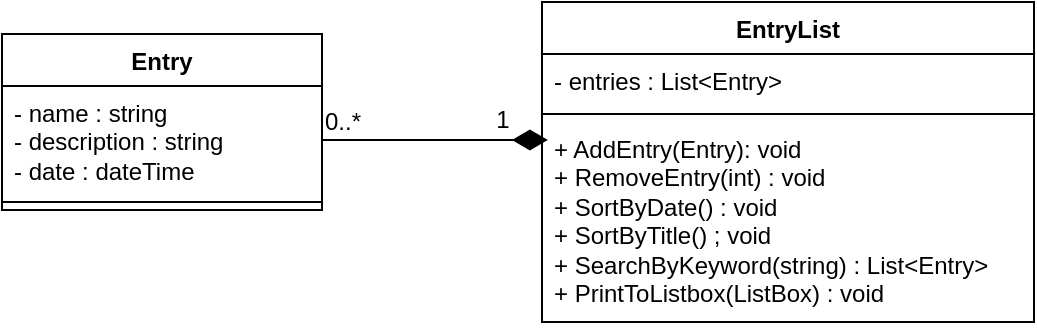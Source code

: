 <mxfile version="24.5.5" type="device">
  <diagram name="Страница — 1" id="KRx0mhYaBKuCpqBMLXbs">
    <mxGraphModel dx="880" dy="434" grid="1" gridSize="10" guides="1" tooltips="1" connect="1" arrows="1" fold="1" page="1" pageScale="1" pageWidth="827" pageHeight="1169" math="0" shadow="0">
      <root>
        <mxCell id="0" />
        <mxCell id="1" parent="0" />
        <mxCell id="VE2aZfS_RHy6uJ_txpmV-1" value="Entry" style="swimlane;fontStyle=1;align=center;verticalAlign=top;childLayout=stackLayout;horizontal=1;startSize=26;horizontalStack=0;resizeParent=1;resizeParentMax=0;resizeLast=0;collapsible=1;marginBottom=0;whiteSpace=wrap;html=1;" vertex="1" parent="1">
          <mxGeometry x="80" y="150" width="160" height="88" as="geometry" />
        </mxCell>
        <mxCell id="VE2aZfS_RHy6uJ_txpmV-2" value="- name : string&lt;div&gt;- description : string&lt;/div&gt;&lt;div&gt;- date : dateTime&lt;/div&gt;" style="text;strokeColor=none;fillColor=none;align=left;verticalAlign=top;spacingLeft=4;spacingRight=4;overflow=hidden;rotatable=0;points=[[0,0.5],[1,0.5]];portConstraint=eastwest;whiteSpace=wrap;html=1;" vertex="1" parent="VE2aZfS_RHy6uJ_txpmV-1">
          <mxGeometry y="26" width="160" height="54" as="geometry" />
        </mxCell>
        <mxCell id="VE2aZfS_RHy6uJ_txpmV-3" value="" style="line;strokeWidth=1;fillColor=none;align=left;verticalAlign=middle;spacingTop=-1;spacingLeft=3;spacingRight=3;rotatable=0;labelPosition=right;points=[];portConstraint=eastwest;strokeColor=inherit;" vertex="1" parent="VE2aZfS_RHy6uJ_txpmV-1">
          <mxGeometry y="80" width="160" height="8" as="geometry" />
        </mxCell>
        <mxCell id="VE2aZfS_RHy6uJ_txpmV-5" value="EntryList" style="swimlane;fontStyle=1;align=center;verticalAlign=top;childLayout=stackLayout;horizontal=1;startSize=26;horizontalStack=0;resizeParent=1;resizeParentMax=0;resizeLast=0;collapsible=1;marginBottom=0;whiteSpace=wrap;html=1;" vertex="1" parent="1">
          <mxGeometry x="350" y="134" width="246" height="160" as="geometry" />
        </mxCell>
        <mxCell id="VE2aZfS_RHy6uJ_txpmV-6" value="- entries :&amp;nbsp;List&amp;lt;Entry&amp;gt;" style="text;strokeColor=none;fillColor=none;align=left;verticalAlign=top;spacingLeft=4;spacingRight=4;overflow=hidden;rotatable=0;points=[[0,0.5],[1,0.5]];portConstraint=eastwest;whiteSpace=wrap;html=1;" vertex="1" parent="VE2aZfS_RHy6uJ_txpmV-5">
          <mxGeometry y="26" width="246" height="26" as="geometry" />
        </mxCell>
        <mxCell id="VE2aZfS_RHy6uJ_txpmV-7" value="" style="line;strokeWidth=1;fillColor=none;align=left;verticalAlign=middle;spacingTop=-1;spacingLeft=3;spacingRight=3;rotatable=0;labelPosition=right;points=[];portConstraint=eastwest;strokeColor=inherit;" vertex="1" parent="VE2aZfS_RHy6uJ_txpmV-5">
          <mxGeometry y="52" width="246" height="8" as="geometry" />
        </mxCell>
        <mxCell id="VE2aZfS_RHy6uJ_txpmV-8" value="+ AddEntry(Entry): void&lt;div&gt;+ RemoveEntry(int) : void&lt;/div&gt;&lt;div&gt;+ SortByDate() : void&lt;/div&gt;&lt;div&gt;+ SortByTitle() ; void&lt;/div&gt;&lt;div&gt;+&amp;nbsp;SearchByKeyword(string) : List&amp;lt;Entry&amp;gt;&lt;/div&gt;&lt;div&gt;+ PrintToListbox(ListBox) : void&lt;/div&gt;" style="text;strokeColor=none;fillColor=none;align=left;verticalAlign=top;spacingLeft=4;spacingRight=4;overflow=hidden;rotatable=0;points=[[0,0.5],[1,0.5]];portConstraint=eastwest;whiteSpace=wrap;html=1;" vertex="1" parent="VE2aZfS_RHy6uJ_txpmV-5">
          <mxGeometry y="60" width="246" height="100" as="geometry" />
        </mxCell>
        <mxCell id="VE2aZfS_RHy6uJ_txpmV-9" style="edgeStyle=orthogonalEdgeStyle;rounded=0;orthogonalLoop=1;jettySize=auto;html=1;exitX=0.012;exitY=0.09;exitDx=0;exitDy=0;entryX=1;entryY=0.5;entryDx=0;entryDy=0;exitPerimeter=0;startArrow=diamondThin;startFill=1;endArrow=none;endFill=0;targetPerimeterSpacing=6;endSize=16;sourcePerimeterSpacing=10;startSize=15;" edge="1" parent="1" source="VE2aZfS_RHy6uJ_txpmV-8" target="VE2aZfS_RHy6uJ_txpmV-2">
          <mxGeometry relative="1" as="geometry" />
        </mxCell>
        <mxCell id="VE2aZfS_RHy6uJ_txpmV-10" value="1" style="text;html=1;align=center;verticalAlign=middle;resizable=0;points=[];autosize=1;strokeColor=none;fillColor=none;" vertex="1" parent="1">
          <mxGeometry x="315" y="178" width="30" height="30" as="geometry" />
        </mxCell>
        <mxCell id="VE2aZfS_RHy6uJ_txpmV-11" value="0..*" style="text;html=1;align=center;verticalAlign=middle;resizable=0;points=[];autosize=1;strokeColor=none;fillColor=none;" vertex="1" parent="1">
          <mxGeometry x="230" y="179" width="40" height="30" as="geometry" />
        </mxCell>
      </root>
    </mxGraphModel>
  </diagram>
</mxfile>
